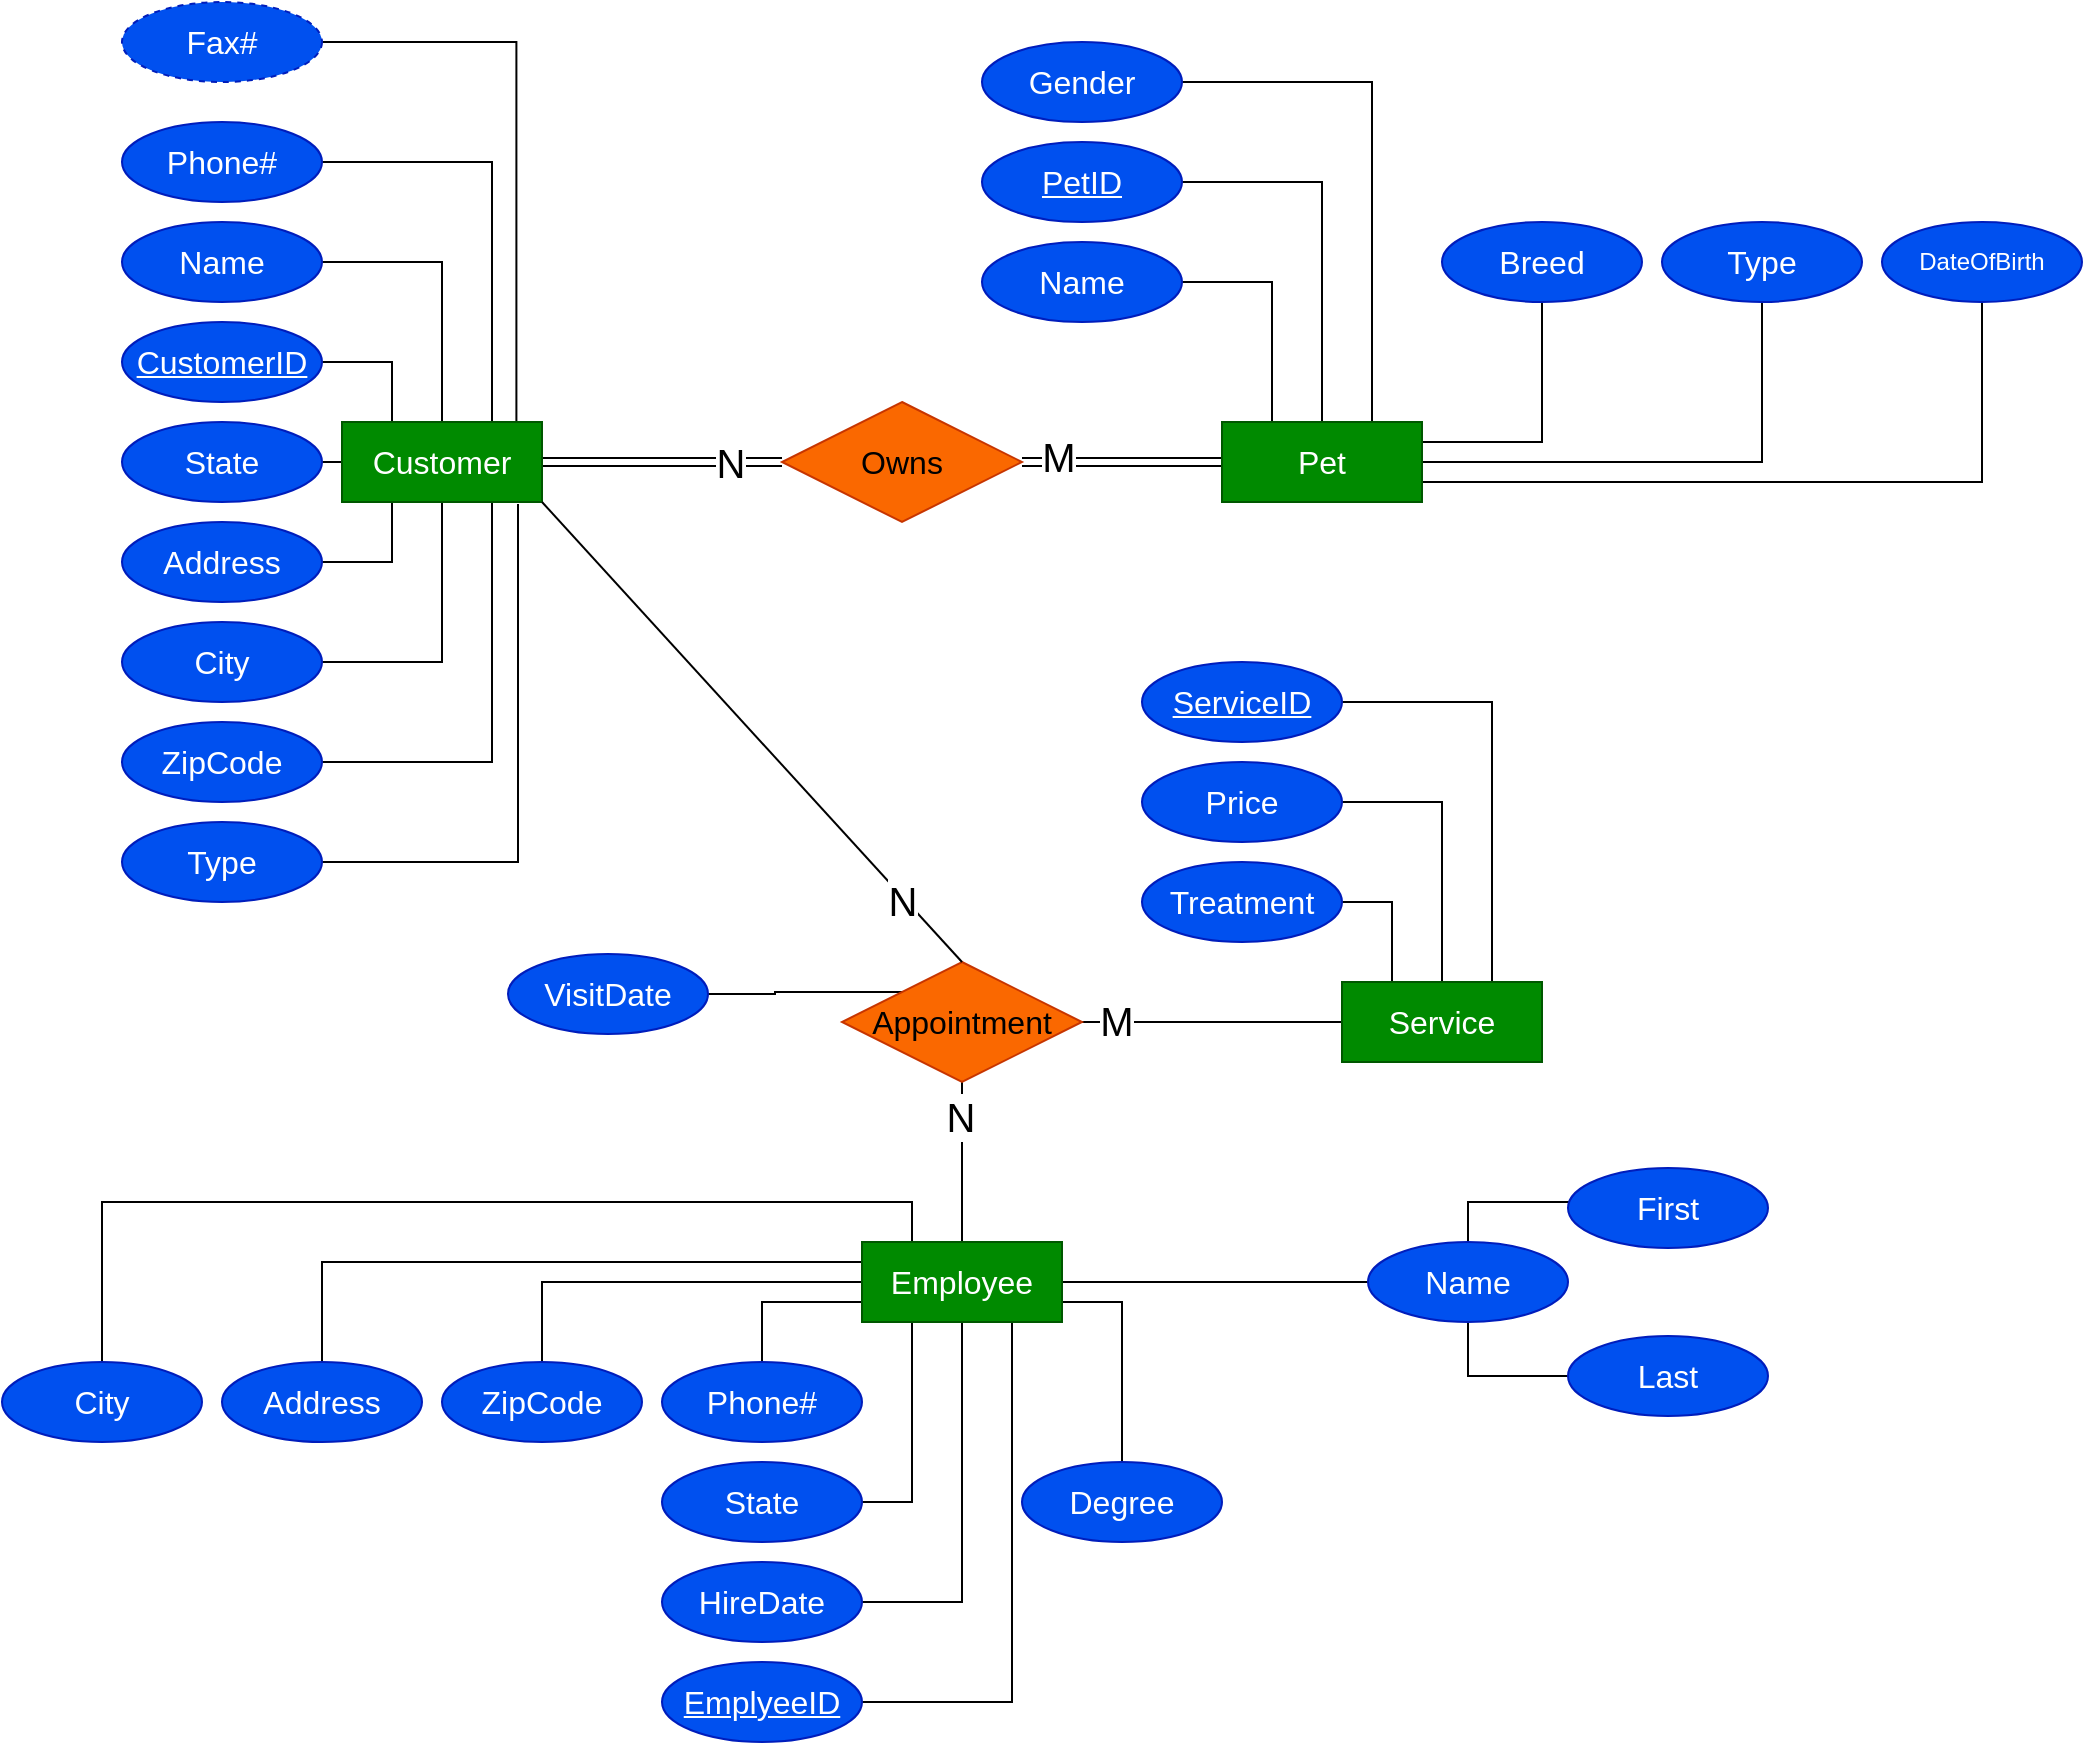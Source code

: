 <mxfile version="28.2.5">
  <diagram name="Sida-1" id="WqBUp8Pfm3Koe2_vw6ZK">
    <mxGraphModel dx="990" dy="1104" grid="0" gridSize="10" guides="1" tooltips="1" connect="1" arrows="1" fold="1" page="1" pageScale="1" pageWidth="827" pageHeight="1169" math="0" shadow="0">
      <root>
        <mxCell id="0" />
        <mxCell id="1" parent="0" />
        <mxCell id="bmQH8PXaEO5KkN4M6agC-9" style="edgeStyle=orthogonalEdgeStyle;rounded=0;orthogonalLoop=1;jettySize=auto;html=1;exitX=1;exitY=0.5;exitDx=0;exitDy=0;entryX=0;entryY=0.5;entryDx=0;entryDy=0;endArrow=none;endFill=0;shape=link;" parent="1" source="bmQH8PXaEO5KkN4M6agC-7" target="bmQH8PXaEO5KkN4M6agC-8" edge="1">
          <mxGeometry relative="1" as="geometry" />
        </mxCell>
        <mxCell id="bmQH8PXaEO5KkN4M6agC-78" value="&lt;font style=&quot;font-size: 20px;&quot;&gt;N&lt;/font&gt;" style="edgeLabel;html=1;align=center;verticalAlign=middle;resizable=0;points=[];" parent="bmQH8PXaEO5KkN4M6agC-9" vertex="1" connectable="0">
          <mxGeometry x="0.567" relative="1" as="geometry">
            <mxPoint as="offset" />
          </mxGeometry>
        </mxCell>
        <mxCell id="bmQH8PXaEO5KkN4M6agC-25" style="edgeStyle=orthogonalEdgeStyle;rounded=0;orthogonalLoop=1;jettySize=auto;html=1;exitX=0.25;exitY=0;exitDx=0;exitDy=0;entryX=1;entryY=0.5;entryDx=0;entryDy=0;endArrow=none;endFill=0;" parent="1" source="bmQH8PXaEO5KkN4M6agC-7" target="bmQH8PXaEO5KkN4M6agC-24" edge="1">
          <mxGeometry relative="1" as="geometry" />
        </mxCell>
        <mxCell id="bmQH8PXaEO5KkN4M6agC-27" style="edgeStyle=orthogonalEdgeStyle;rounded=0;orthogonalLoop=1;jettySize=auto;html=1;exitX=0.5;exitY=0;exitDx=0;exitDy=0;entryX=1;entryY=0.5;entryDx=0;entryDy=0;endArrow=none;endFill=0;" parent="1" source="bmQH8PXaEO5KkN4M6agC-7" target="bmQH8PXaEO5KkN4M6agC-26" edge="1">
          <mxGeometry relative="1" as="geometry" />
        </mxCell>
        <mxCell id="bmQH8PXaEO5KkN4M6agC-29" style="edgeStyle=orthogonalEdgeStyle;rounded=0;orthogonalLoop=1;jettySize=auto;html=1;exitX=0.75;exitY=0;exitDx=0;exitDy=0;entryX=1;entryY=0.5;entryDx=0;entryDy=0;endArrow=none;endFill=0;" parent="1" source="bmQH8PXaEO5KkN4M6agC-7" target="bmQH8PXaEO5KkN4M6agC-28" edge="1">
          <mxGeometry relative="1" as="geometry" />
        </mxCell>
        <mxCell id="bmQH8PXaEO5KkN4M6agC-31" style="edgeStyle=orthogonalEdgeStyle;rounded=0;orthogonalLoop=1;jettySize=auto;html=1;exitX=0.872;exitY=0.005;exitDx=0;exitDy=0;entryX=1;entryY=0.5;entryDx=0;entryDy=0;exitPerimeter=0;endArrow=none;endFill=0;" parent="1" source="bmQH8PXaEO5KkN4M6agC-7" target="bmQH8PXaEO5KkN4M6agC-30" edge="1">
          <mxGeometry relative="1" as="geometry" />
        </mxCell>
        <mxCell id="bmQH8PXaEO5KkN4M6agC-33" style="edgeStyle=orthogonalEdgeStyle;rounded=0;orthogonalLoop=1;jettySize=auto;html=1;exitX=0.25;exitY=1;exitDx=0;exitDy=0;entryX=1;entryY=0.5;entryDx=0;entryDy=0;endArrow=none;endFill=0;" parent="1" source="bmQH8PXaEO5KkN4M6agC-7" target="bmQH8PXaEO5KkN4M6agC-32" edge="1">
          <mxGeometry relative="1" as="geometry" />
        </mxCell>
        <mxCell id="bmQH8PXaEO5KkN4M6agC-35" style="edgeStyle=orthogonalEdgeStyle;rounded=0;orthogonalLoop=1;jettySize=auto;html=1;exitX=0.5;exitY=1;exitDx=0;exitDy=0;entryX=1;entryY=0.5;entryDx=0;entryDy=0;endArrow=none;endFill=0;" parent="1" source="bmQH8PXaEO5KkN4M6agC-7" target="bmQH8PXaEO5KkN4M6agC-34" edge="1">
          <mxGeometry relative="1" as="geometry" />
        </mxCell>
        <mxCell id="bmQH8PXaEO5KkN4M6agC-37" style="edgeStyle=orthogonalEdgeStyle;rounded=0;orthogonalLoop=1;jettySize=auto;html=1;exitX=0;exitY=0.5;exitDx=0;exitDy=0;endArrow=none;endFill=0;" parent="1" source="bmQH8PXaEO5KkN4M6agC-7" target="bmQH8PXaEO5KkN4M6agC-36" edge="1">
          <mxGeometry relative="1" as="geometry" />
        </mxCell>
        <mxCell id="bmQH8PXaEO5KkN4M6agC-39" style="edgeStyle=orthogonalEdgeStyle;rounded=0;orthogonalLoop=1;jettySize=auto;html=1;exitX=0.75;exitY=1;exitDx=0;exitDy=0;entryX=1;entryY=0.5;entryDx=0;entryDy=0;endArrow=none;endFill=0;" parent="1" source="bmQH8PXaEO5KkN4M6agC-7" target="bmQH8PXaEO5KkN4M6agC-38" edge="1">
          <mxGeometry relative="1" as="geometry" />
        </mxCell>
        <mxCell id="bmQH8PXaEO5KkN4M6agC-87" style="edgeStyle=orthogonalEdgeStyle;rounded=0;orthogonalLoop=1;jettySize=auto;html=1;exitX=0.88;exitY=1.025;exitDx=0;exitDy=0;entryX=1;entryY=0.5;entryDx=0;entryDy=0;fontFamily=Helvetica;fontSize=11;fontColor=default;labelBackgroundColor=default;resizable=0;exitPerimeter=0;endArrow=none;endFill=0;" parent="1" source="bmQH8PXaEO5KkN4M6agC-7" target="bmQH8PXaEO5KkN4M6agC-86" edge="1">
          <mxGeometry relative="1" as="geometry" />
        </mxCell>
        <mxCell id="bmQH8PXaEO5KkN4M6agC-7" value="&lt;font style=&quot;font-size: 16px;&quot;&gt;Customer&lt;/font&gt;" style="whiteSpace=wrap;html=1;align=center;fillColor=#008a00;fontColor=#ffffff;strokeColor=#005700;" parent="1" vertex="1">
          <mxGeometry x="190" y="400" width="100" height="40" as="geometry" />
        </mxCell>
        <mxCell id="bmQH8PXaEO5KkN4M6agC-11" style="edgeStyle=orthogonalEdgeStyle;rounded=0;orthogonalLoop=1;jettySize=auto;html=1;exitX=1;exitY=0.5;exitDx=0;exitDy=0;entryX=0;entryY=0.5;entryDx=0;entryDy=0;endArrow=none;endFill=0;shape=link;" parent="1" source="bmQH8PXaEO5KkN4M6agC-8" target="bmQH8PXaEO5KkN4M6agC-10" edge="1">
          <mxGeometry relative="1" as="geometry" />
        </mxCell>
        <mxCell id="bmQH8PXaEO5KkN4M6agC-79" value="&lt;font style=&quot;font-size: 20px;&quot;&gt;M&lt;/font&gt;" style="edgeLabel;html=1;align=center;verticalAlign=middle;resizable=0;points=[];" parent="bmQH8PXaEO5KkN4M6agC-11" vertex="1" connectable="0">
          <mxGeometry x="-0.64" y="3" relative="1" as="geometry">
            <mxPoint as="offset" />
          </mxGeometry>
        </mxCell>
        <mxCell id="bmQH8PXaEO5KkN4M6agC-8" value="&lt;font style=&quot;font-size: 16px;&quot;&gt;Owns&lt;/font&gt;" style="shape=rhombus;perimeter=rhombusPerimeter;whiteSpace=wrap;html=1;align=center;fillColor=#fa6800;fontColor=#000000;strokeColor=#C73500;" parent="1" vertex="1">
          <mxGeometry x="410" y="390" width="120" height="60" as="geometry" />
        </mxCell>
        <mxCell id="bmQH8PXaEO5KkN4M6agC-13" style="edgeStyle=orthogonalEdgeStyle;rounded=0;orthogonalLoop=1;jettySize=auto;html=1;exitX=0.25;exitY=0;exitDx=0;exitDy=0;entryX=1;entryY=0.5;entryDx=0;entryDy=0;endArrow=none;endFill=0;" parent="1" source="bmQH8PXaEO5KkN4M6agC-10" target="bmQH8PXaEO5KkN4M6agC-12" edge="1">
          <mxGeometry relative="1" as="geometry" />
        </mxCell>
        <mxCell id="bmQH8PXaEO5KkN4M6agC-15" style="edgeStyle=orthogonalEdgeStyle;rounded=0;orthogonalLoop=1;jettySize=auto;html=1;exitX=0.5;exitY=0;exitDx=0;exitDy=0;entryX=1;entryY=0.5;entryDx=0;entryDy=0;endArrow=none;endFill=0;" parent="1" source="bmQH8PXaEO5KkN4M6agC-10" target="bmQH8PXaEO5KkN4M6agC-14" edge="1">
          <mxGeometry relative="1" as="geometry" />
        </mxCell>
        <mxCell id="bmQH8PXaEO5KkN4M6agC-17" style="edgeStyle=orthogonalEdgeStyle;rounded=0;orthogonalLoop=1;jettySize=auto;html=1;exitX=0.75;exitY=0;exitDx=0;exitDy=0;entryX=1;entryY=0.5;entryDx=0;entryDy=0;endArrow=none;endFill=0;" parent="1" source="bmQH8PXaEO5KkN4M6agC-10" target="bmQH8PXaEO5KkN4M6agC-16" edge="1">
          <mxGeometry relative="1" as="geometry" />
        </mxCell>
        <mxCell id="bmQH8PXaEO5KkN4M6agC-19" style="edgeStyle=orthogonalEdgeStyle;rounded=0;orthogonalLoop=1;jettySize=auto;html=1;exitX=1;exitY=0.25;exitDx=0;exitDy=0;entryX=0.5;entryY=1;entryDx=0;entryDy=0;endArrow=none;endFill=0;" parent="1" source="bmQH8PXaEO5KkN4M6agC-10" target="bmQH8PXaEO5KkN4M6agC-18" edge="1">
          <mxGeometry relative="1" as="geometry" />
        </mxCell>
        <mxCell id="bmQH8PXaEO5KkN4M6agC-21" style="edgeStyle=orthogonalEdgeStyle;rounded=0;orthogonalLoop=1;jettySize=auto;html=1;exitX=1;exitY=0.5;exitDx=0;exitDy=0;endArrow=none;endFill=0;" parent="1" source="bmQH8PXaEO5KkN4M6agC-10" target="bmQH8PXaEO5KkN4M6agC-20" edge="1">
          <mxGeometry relative="1" as="geometry" />
        </mxCell>
        <mxCell id="bmQH8PXaEO5KkN4M6agC-23" style="edgeStyle=orthogonalEdgeStyle;rounded=0;orthogonalLoop=1;jettySize=auto;html=1;exitX=1;exitY=0.75;exitDx=0;exitDy=0;entryX=0.5;entryY=1;entryDx=0;entryDy=0;endArrow=none;endFill=0;" parent="1" source="bmQH8PXaEO5KkN4M6agC-10" target="bmQH8PXaEO5KkN4M6agC-22" edge="1">
          <mxGeometry relative="1" as="geometry" />
        </mxCell>
        <mxCell id="bmQH8PXaEO5KkN4M6agC-10" value="&lt;font style=&quot;font-size: 16px;&quot;&gt;Pet&lt;/font&gt;" style="whiteSpace=wrap;html=1;align=center;fillColor=#008a00;fontColor=#ffffff;strokeColor=#005700;" parent="1" vertex="1">
          <mxGeometry x="630" y="400" width="100" height="40" as="geometry" />
        </mxCell>
        <mxCell id="bmQH8PXaEO5KkN4M6agC-12" value="&lt;font style=&quot;font-size: 16px;&quot;&gt;Name&lt;/font&gt;" style="ellipse;whiteSpace=wrap;html=1;align=center;fillColor=#0050ef;fontColor=#ffffff;strokeColor=#001DBC;" parent="1" vertex="1">
          <mxGeometry x="510" y="310" width="100" height="40" as="geometry" />
        </mxCell>
        <mxCell id="bmQH8PXaEO5KkN4M6agC-14" value="&lt;font style=&quot;font-size: 16px;&quot;&gt;&lt;u&gt;PetID&lt;/u&gt;&lt;/font&gt;" style="ellipse;whiteSpace=wrap;html=1;align=center;fillColor=#0050ef;fontColor=#ffffff;strokeColor=#001DBC;" parent="1" vertex="1">
          <mxGeometry x="510" y="260" width="100" height="40" as="geometry" />
        </mxCell>
        <mxCell id="bmQH8PXaEO5KkN4M6agC-16" value="&lt;font style=&quot;font-size: 16px;&quot;&gt;Gender&lt;/font&gt;" style="ellipse;whiteSpace=wrap;html=1;align=center;fillColor=#0050ef;fontColor=#ffffff;strokeColor=#001DBC;" parent="1" vertex="1">
          <mxGeometry x="510" y="210" width="100" height="40" as="geometry" />
        </mxCell>
        <mxCell id="bmQH8PXaEO5KkN4M6agC-18" value="&lt;font style=&quot;font-size: 16px;&quot;&gt;Breed&lt;/font&gt;" style="ellipse;whiteSpace=wrap;html=1;align=center;fillColor=#0050ef;fontColor=#ffffff;strokeColor=#001DBC;" parent="1" vertex="1">
          <mxGeometry x="740" y="300" width="100" height="40" as="geometry" />
        </mxCell>
        <mxCell id="bmQH8PXaEO5KkN4M6agC-20" value="&lt;font style=&quot;font-size: 16px;&quot;&gt;Type&lt;/font&gt;" style="ellipse;whiteSpace=wrap;html=1;align=center;fillColor=#0050ef;fontColor=#ffffff;strokeColor=#001DBC;" parent="1" vertex="1">
          <mxGeometry x="850" y="300" width="100" height="40" as="geometry" />
        </mxCell>
        <mxCell id="bmQH8PXaEO5KkN4M6agC-22" value="DateOfBirth" style="ellipse;whiteSpace=wrap;html=1;align=center;fillColor=#0050ef;fontColor=#ffffff;strokeColor=#001DBC;" parent="1" vertex="1">
          <mxGeometry x="960" y="300" width="100" height="40" as="geometry" />
        </mxCell>
        <mxCell id="bmQH8PXaEO5KkN4M6agC-24" value="&lt;font style=&quot;font-size: 16px;&quot;&gt;&lt;u&gt;CustomerID&lt;/u&gt;&lt;/font&gt;" style="ellipse;whiteSpace=wrap;html=1;align=center;fillColor=#0050ef;fontColor=#ffffff;strokeColor=#001DBC;" parent="1" vertex="1">
          <mxGeometry x="80" y="350" width="100" height="40" as="geometry" />
        </mxCell>
        <mxCell id="bmQH8PXaEO5KkN4M6agC-26" value="&lt;font style=&quot;font-size: 16px;&quot;&gt;Name&lt;/font&gt;" style="ellipse;whiteSpace=wrap;html=1;align=center;fillColor=#0050ef;fontColor=#ffffff;strokeColor=#001DBC;" parent="1" vertex="1">
          <mxGeometry x="80" y="300" width="100" height="40" as="geometry" />
        </mxCell>
        <mxCell id="bmQH8PXaEO5KkN4M6agC-28" value="&lt;font style=&quot;font-size: 16px;&quot;&gt;Phone#&lt;/font&gt;" style="ellipse;whiteSpace=wrap;html=1;align=center;fillColor=#0050ef;fontColor=#ffffff;strokeColor=#001DBC;" parent="1" vertex="1">
          <mxGeometry x="80" y="250" width="100" height="40" as="geometry" />
        </mxCell>
        <mxCell id="bmQH8PXaEO5KkN4M6agC-30" value="&lt;font style=&quot;font-size: 16px;&quot;&gt;Fax#&lt;/font&gt;" style="ellipse;whiteSpace=wrap;html=1;align=center;dashed=1;fillColor=#0050ef;fontColor=#ffffff;strokeColor=#001DBC;" parent="1" vertex="1">
          <mxGeometry x="80" y="190" width="100" height="40" as="geometry" />
        </mxCell>
        <mxCell id="bmQH8PXaEO5KkN4M6agC-32" value="&lt;font style=&quot;font-size: 16px;&quot;&gt;Address&lt;/font&gt;" style="ellipse;whiteSpace=wrap;html=1;align=center;fillColor=#0050ef;fontColor=#ffffff;strokeColor=#001DBC;" parent="1" vertex="1">
          <mxGeometry x="80" y="450" width="100" height="40" as="geometry" />
        </mxCell>
        <mxCell id="bmQH8PXaEO5KkN4M6agC-34" value="&lt;font style=&quot;font-size: 16px;&quot;&gt;City&lt;/font&gt;" style="ellipse;whiteSpace=wrap;html=1;align=center;fillColor=#0050ef;fontColor=#ffffff;strokeColor=#001DBC;" parent="1" vertex="1">
          <mxGeometry x="80" y="500" width="100" height="40" as="geometry" />
        </mxCell>
        <mxCell id="bmQH8PXaEO5KkN4M6agC-36" value="&lt;font style=&quot;font-size: 16px;&quot;&gt;State&lt;/font&gt;" style="ellipse;whiteSpace=wrap;html=1;align=center;fillColor=#0050ef;fontColor=#ffffff;strokeColor=#001DBC;" parent="1" vertex="1">
          <mxGeometry x="80" y="400" width="100" height="40" as="geometry" />
        </mxCell>
        <mxCell id="bmQH8PXaEO5KkN4M6agC-38" value="&lt;font style=&quot;font-size: 16px;&quot;&gt;ZipCode&lt;/font&gt;" style="ellipse;whiteSpace=wrap;html=1;align=center;fillColor=#0050ef;fontColor=#ffffff;strokeColor=#001DBC;" parent="1" vertex="1">
          <mxGeometry x="80" y="550" width="100" height="40" as="geometry" />
        </mxCell>
        <mxCell id="bmQH8PXaEO5KkN4M6agC-43" style="edgeStyle=orthogonalEdgeStyle;rounded=0;orthogonalLoop=1;jettySize=auto;html=1;exitX=1;exitY=0.5;exitDx=0;exitDy=0;entryX=0;entryY=0.5;entryDx=0;entryDy=0;endArrow=none;endFill=0;" parent="1" source="bmQH8PXaEO5KkN4M6agC-40" target="bmQH8PXaEO5KkN4M6agC-42" edge="1">
          <mxGeometry relative="1" as="geometry" />
        </mxCell>
        <mxCell id="bmQH8PXaEO5KkN4M6agC-81" value="&lt;font style=&quot;font-size: 20px;&quot;&gt;M&lt;/font&gt;" style="edgeLabel;html=1;align=center;verticalAlign=middle;resizable=0;points=[];fontFamily=Helvetica;fontSize=11;fontColor=default;labelBackgroundColor=default;fillColor=none;gradientColor=none;" parent="bmQH8PXaEO5KkN4M6agC-43" vertex="1" connectable="0">
          <mxGeometry x="-0.723" y="-2" relative="1" as="geometry">
            <mxPoint x="-1" y="-3" as="offset" />
          </mxGeometry>
        </mxCell>
        <mxCell id="bmQH8PXaEO5KkN4M6agC-52" style="edgeStyle=orthogonalEdgeStyle;rounded=0;orthogonalLoop=1;jettySize=auto;html=1;exitX=0.5;exitY=1;exitDx=0;exitDy=0;entryX=0.5;entryY=0;entryDx=0;entryDy=0;endArrow=none;endFill=0;" parent="1" source="bmQH8PXaEO5KkN4M6agC-40" target="bmQH8PXaEO5KkN4M6agC-51" edge="1">
          <mxGeometry relative="1" as="geometry" />
        </mxCell>
        <mxCell id="bmQH8PXaEO5KkN4M6agC-82" value="&lt;font style=&quot;font-size: 20px;&quot;&gt;N&lt;/font&gt;" style="edgeLabel;html=1;align=center;verticalAlign=middle;resizable=0;points=[];fontFamily=Helvetica;fontSize=11;fontColor=default;labelBackgroundColor=default;fillColor=none;gradientColor=none;" parent="bmQH8PXaEO5KkN4M6agC-52" vertex="1" connectable="0">
          <mxGeometry x="-0.57" y="-1" relative="1" as="geometry">
            <mxPoint as="offset" />
          </mxGeometry>
        </mxCell>
        <mxCell id="bmQH8PXaEO5KkN4M6agC-56" style="edgeStyle=orthogonalEdgeStyle;rounded=0;orthogonalLoop=1;jettySize=auto;html=1;exitX=0;exitY=0;exitDx=0;exitDy=0;entryX=1;entryY=0.5;entryDx=0;entryDy=0;endArrow=none;endFill=0;" parent="1" source="bmQH8PXaEO5KkN4M6agC-40" target="bmQH8PXaEO5KkN4M6agC-53" edge="1">
          <mxGeometry relative="1" as="geometry" />
        </mxCell>
        <mxCell id="bmQH8PXaEO5KkN4M6agC-40" value="&lt;font style=&quot;font-size: 16px;&quot;&gt;Appointment&lt;/font&gt;" style="shape=rhombus;perimeter=rhombusPerimeter;whiteSpace=wrap;html=1;align=center;fillColor=#fa6800;fontColor=#000000;strokeColor=#C73500;" parent="1" vertex="1">
          <mxGeometry x="440" y="670" width="120" height="60" as="geometry" />
        </mxCell>
        <mxCell id="bmQH8PXaEO5KkN4M6agC-45" style="edgeStyle=orthogonalEdgeStyle;rounded=0;orthogonalLoop=1;jettySize=auto;html=1;exitX=0.25;exitY=0;exitDx=0;exitDy=0;entryX=1;entryY=0.5;entryDx=0;entryDy=0;endArrow=none;endFill=0;" parent="1" source="bmQH8PXaEO5KkN4M6agC-42" target="bmQH8PXaEO5KkN4M6agC-44" edge="1">
          <mxGeometry relative="1" as="geometry" />
        </mxCell>
        <mxCell id="bmQH8PXaEO5KkN4M6agC-47" style="edgeStyle=orthogonalEdgeStyle;rounded=0;orthogonalLoop=1;jettySize=auto;html=1;exitX=0.5;exitY=0;exitDx=0;exitDy=0;entryX=1;entryY=0.5;entryDx=0;entryDy=0;endArrow=none;endFill=0;" parent="1" source="bmQH8PXaEO5KkN4M6agC-42" target="bmQH8PXaEO5KkN4M6agC-46" edge="1">
          <mxGeometry relative="1" as="geometry" />
        </mxCell>
        <mxCell id="bmQH8PXaEO5KkN4M6agC-49" style="edgeStyle=orthogonalEdgeStyle;rounded=0;orthogonalLoop=1;jettySize=auto;html=1;exitX=0.75;exitY=0;exitDx=0;exitDy=0;entryX=1;entryY=0.5;entryDx=0;entryDy=0;endArrow=none;endFill=0;" parent="1" source="bmQH8PXaEO5KkN4M6agC-42" target="bmQH8PXaEO5KkN4M6agC-48" edge="1">
          <mxGeometry relative="1" as="geometry" />
        </mxCell>
        <mxCell id="bmQH8PXaEO5KkN4M6agC-42" value="&lt;font style=&quot;font-size: 16px;&quot;&gt;Service&lt;/font&gt;" style="whiteSpace=wrap;html=1;align=center;fillColor=#008a00;fontColor=#ffffff;strokeColor=#005700;" parent="1" vertex="1">
          <mxGeometry x="690" y="680" width="100" height="40" as="geometry" />
        </mxCell>
        <mxCell id="bmQH8PXaEO5KkN4M6agC-44" value="&lt;font style=&quot;font-size: 16px;&quot;&gt;Treatment&lt;/font&gt;" style="ellipse;whiteSpace=wrap;html=1;align=center;fillColor=#0050ef;fontColor=#ffffff;strokeColor=#001DBC;" parent="1" vertex="1">
          <mxGeometry x="590" y="620" width="100" height="40" as="geometry" />
        </mxCell>
        <mxCell id="bmQH8PXaEO5KkN4M6agC-46" value="&lt;font style=&quot;font-size: 16px;&quot;&gt;Price&lt;/font&gt;" style="ellipse;whiteSpace=wrap;html=1;align=center;fillColor=#0050ef;fontColor=#ffffff;strokeColor=#001DBC;" parent="1" vertex="1">
          <mxGeometry x="590" y="570" width="100" height="40" as="geometry" />
        </mxCell>
        <mxCell id="bmQH8PXaEO5KkN4M6agC-48" value="&lt;font style=&quot;font-size: 16px;&quot;&gt;&lt;u&gt;ServiceID&lt;/u&gt;&lt;/font&gt;" style="ellipse;whiteSpace=wrap;html=1;align=center;fillColor=#0050ef;fontColor=#ffffff;strokeColor=#001DBC;" parent="1" vertex="1">
          <mxGeometry x="590" y="520" width="100" height="40" as="geometry" />
        </mxCell>
        <mxCell id="bmQH8PXaEO5KkN4M6agC-50" value="" style="endArrow=none;html=1;rounded=0;exitX=1;exitY=1;exitDx=0;exitDy=0;entryX=0.5;entryY=0;entryDx=0;entryDy=0;" parent="1" source="bmQH8PXaEO5KkN4M6agC-7" target="bmQH8PXaEO5KkN4M6agC-40" edge="1">
          <mxGeometry relative="1" as="geometry">
            <mxPoint x="370" y="630" as="sourcePoint" />
            <mxPoint x="530" y="630" as="targetPoint" />
          </mxGeometry>
        </mxCell>
        <mxCell id="bmQH8PXaEO5KkN4M6agC-80" value="N" style="edgeLabel;html=1;align=center;verticalAlign=middle;resizable=0;points=[];fontSize=20;" parent="bmQH8PXaEO5KkN4M6agC-50" vertex="1" connectable="0">
          <mxGeometry x="0.722" y="-1" relative="1" as="geometry">
            <mxPoint as="offset" />
          </mxGeometry>
        </mxCell>
        <mxCell id="bmQH8PXaEO5KkN4M6agC-59" style="edgeStyle=orthogonalEdgeStyle;rounded=0;orthogonalLoop=1;jettySize=auto;html=1;exitX=0;exitY=0.75;exitDx=0;exitDy=0;entryX=0.5;entryY=0;entryDx=0;entryDy=0;endArrow=none;endFill=0;" parent="1" source="bmQH8PXaEO5KkN4M6agC-51" target="bmQH8PXaEO5KkN4M6agC-57" edge="1">
          <mxGeometry relative="1" as="geometry" />
        </mxCell>
        <mxCell id="bmQH8PXaEO5KkN4M6agC-61" style="edgeStyle=orthogonalEdgeStyle;rounded=0;orthogonalLoop=1;jettySize=auto;html=1;exitX=0;exitY=0.5;exitDx=0;exitDy=0;entryX=0.5;entryY=0;entryDx=0;entryDy=0;endArrow=none;endFill=0;" parent="1" source="bmQH8PXaEO5KkN4M6agC-51" target="bmQH8PXaEO5KkN4M6agC-60" edge="1">
          <mxGeometry relative="1" as="geometry" />
        </mxCell>
        <mxCell id="bmQH8PXaEO5KkN4M6agC-63" style="edgeStyle=orthogonalEdgeStyle;rounded=0;orthogonalLoop=1;jettySize=auto;html=1;exitX=0;exitY=0.25;exitDx=0;exitDy=0;entryX=0.5;entryY=0;entryDx=0;entryDy=0;endArrow=none;endFill=0;" parent="1" source="bmQH8PXaEO5KkN4M6agC-51" target="bmQH8PXaEO5KkN4M6agC-62" edge="1">
          <mxGeometry relative="1" as="geometry" />
        </mxCell>
        <mxCell id="bmQH8PXaEO5KkN4M6agC-65" style="edgeStyle=orthogonalEdgeStyle;rounded=0;orthogonalLoop=1;jettySize=auto;html=1;exitX=0.25;exitY=0;exitDx=0;exitDy=0;entryX=0.5;entryY=0;entryDx=0;entryDy=0;endArrow=none;endFill=0;" parent="1" source="bmQH8PXaEO5KkN4M6agC-51" target="bmQH8PXaEO5KkN4M6agC-64" edge="1">
          <mxGeometry relative="1" as="geometry" />
        </mxCell>
        <mxCell id="bmQH8PXaEO5KkN4M6agC-67" style="edgeStyle=orthogonalEdgeStyle;rounded=0;orthogonalLoop=1;jettySize=auto;html=1;exitX=0.25;exitY=1;exitDx=0;exitDy=0;entryX=1;entryY=0.5;entryDx=0;entryDy=0;endArrow=none;endFill=0;" parent="1" source="bmQH8PXaEO5KkN4M6agC-51" target="bmQH8PXaEO5KkN4M6agC-66" edge="1">
          <mxGeometry relative="1" as="geometry" />
        </mxCell>
        <mxCell id="bmQH8PXaEO5KkN4M6agC-71" style="edgeStyle=orthogonalEdgeStyle;rounded=0;orthogonalLoop=1;jettySize=auto;html=1;exitX=0.5;exitY=1;exitDx=0;exitDy=0;entryX=1;entryY=0.5;entryDx=0;entryDy=0;endArrow=none;endFill=0;" parent="1" source="bmQH8PXaEO5KkN4M6agC-51" target="bmQH8PXaEO5KkN4M6agC-70" edge="1">
          <mxGeometry relative="1" as="geometry" />
        </mxCell>
        <mxCell id="bmQH8PXaEO5KkN4M6agC-72" style="edgeStyle=orthogonalEdgeStyle;rounded=0;orthogonalLoop=1;jettySize=auto;html=1;exitX=0.75;exitY=1;exitDx=0;exitDy=0;entryX=1;entryY=0.5;entryDx=0;entryDy=0;endArrow=none;endFill=0;" parent="1" source="bmQH8PXaEO5KkN4M6agC-51" target="bmQH8PXaEO5KkN4M6agC-69" edge="1">
          <mxGeometry relative="1" as="geometry" />
        </mxCell>
        <mxCell id="bmQH8PXaEO5KkN4M6agC-73" style="edgeStyle=orthogonalEdgeStyle;rounded=0;orthogonalLoop=1;jettySize=auto;html=1;exitX=1;exitY=0.5;exitDx=0;exitDy=0;entryX=0;entryY=0.5;entryDx=0;entryDy=0;endArrow=none;endFill=0;" parent="1" source="bmQH8PXaEO5KkN4M6agC-51" target="bmQH8PXaEO5KkN4M6agC-68" edge="1">
          <mxGeometry relative="1" as="geometry" />
        </mxCell>
        <mxCell id="bmQH8PXaEO5KkN4M6agC-84" style="edgeStyle=orthogonalEdgeStyle;rounded=0;orthogonalLoop=1;jettySize=auto;html=1;exitX=1;exitY=0.75;exitDx=0;exitDy=0;fontFamily=Helvetica;fontSize=11;fontColor=default;labelBackgroundColor=default;resizable=0;entryX=0.5;entryY=0;entryDx=0;entryDy=0;endArrow=none;endFill=0;" parent="1" source="bmQH8PXaEO5KkN4M6agC-51" target="bmQH8PXaEO5KkN4M6agC-83" edge="1">
          <mxGeometry relative="1" as="geometry">
            <mxPoint x="570" y="950" as="targetPoint" />
          </mxGeometry>
        </mxCell>
        <mxCell id="bmQH8PXaEO5KkN4M6agC-51" value="&lt;font style=&quot;font-size: 16px;&quot;&gt;Employee&lt;/font&gt;" style="whiteSpace=wrap;html=1;align=center;fillColor=#008a00;fontColor=#ffffff;strokeColor=#005700;" parent="1" vertex="1">
          <mxGeometry x="450" y="810" width="100" height="40" as="geometry" />
        </mxCell>
        <mxCell id="bmQH8PXaEO5KkN4M6agC-53" value="&lt;font style=&quot;font-size: 16px;&quot;&gt;VisitDate&lt;/font&gt;" style="ellipse;whiteSpace=wrap;html=1;align=center;fillColor=#0050ef;fontColor=#ffffff;strokeColor=#001DBC;" parent="1" vertex="1">
          <mxGeometry x="273" y="666" width="100" height="40" as="geometry" />
        </mxCell>
        <mxCell id="bmQH8PXaEO5KkN4M6agC-57" value="&lt;font style=&quot;font-size: 16px;&quot;&gt;Phone#&lt;/font&gt;" style="ellipse;whiteSpace=wrap;html=1;align=center;fillColor=#0050ef;fontColor=#ffffff;strokeColor=#001DBC;" parent="1" vertex="1">
          <mxGeometry x="350" y="870" width="100" height="40" as="geometry" />
        </mxCell>
        <mxCell id="bmQH8PXaEO5KkN4M6agC-60" value="&lt;font style=&quot;font-size: 16px;&quot;&gt;ZipCode&lt;/font&gt;" style="ellipse;whiteSpace=wrap;html=1;align=center;fillColor=#0050ef;fontColor=#ffffff;strokeColor=#001DBC;" parent="1" vertex="1">
          <mxGeometry x="240" y="870" width="100" height="40" as="geometry" />
        </mxCell>
        <mxCell id="bmQH8PXaEO5KkN4M6agC-62" value="&lt;font style=&quot;font-size: 16px;&quot;&gt;Address&lt;/font&gt;" style="ellipse;whiteSpace=wrap;html=1;align=center;fillColor=#0050ef;fontColor=#ffffff;strokeColor=#001DBC;" parent="1" vertex="1">
          <mxGeometry x="130" y="870" width="100" height="40" as="geometry" />
        </mxCell>
        <mxCell id="bmQH8PXaEO5KkN4M6agC-64" value="&lt;font style=&quot;font-size: 16px;&quot;&gt;City&lt;/font&gt;" style="ellipse;whiteSpace=wrap;html=1;align=center;fillColor=#0050ef;fontColor=#ffffff;strokeColor=#001DBC;" parent="1" vertex="1">
          <mxGeometry x="20" y="870" width="100" height="40" as="geometry" />
        </mxCell>
        <mxCell id="bmQH8PXaEO5KkN4M6agC-66" value="&lt;font style=&quot;font-size: 16px;&quot;&gt;State&lt;/font&gt;" style="ellipse;whiteSpace=wrap;html=1;align=center;fillColor=#0050ef;fontColor=#ffffff;strokeColor=#001DBC;" parent="1" vertex="1">
          <mxGeometry x="350" y="920" width="100" height="40" as="geometry" />
        </mxCell>
        <mxCell id="bmQH8PXaEO5KkN4M6agC-75" style="edgeStyle=orthogonalEdgeStyle;rounded=0;orthogonalLoop=1;jettySize=auto;html=1;exitX=0.5;exitY=0;exitDx=0;exitDy=0;entryX=0;entryY=0.5;entryDx=0;entryDy=0;endArrow=none;endFill=0;" parent="1" source="bmQH8PXaEO5KkN4M6agC-68" target="bmQH8PXaEO5KkN4M6agC-74" edge="1">
          <mxGeometry relative="1" as="geometry" />
        </mxCell>
        <mxCell id="bmQH8PXaEO5KkN4M6agC-77" style="edgeStyle=orthogonalEdgeStyle;rounded=0;orthogonalLoop=1;jettySize=auto;html=1;exitX=0.5;exitY=1;exitDx=0;exitDy=0;entryX=0;entryY=0.5;entryDx=0;entryDy=0;endArrow=none;endFill=0;" parent="1" source="bmQH8PXaEO5KkN4M6agC-68" target="bmQH8PXaEO5KkN4M6agC-76" edge="1">
          <mxGeometry relative="1" as="geometry" />
        </mxCell>
        <mxCell id="bmQH8PXaEO5KkN4M6agC-68" value="&lt;font style=&quot;font-size: 16px;&quot;&gt;Name&lt;/font&gt;" style="ellipse;whiteSpace=wrap;html=1;align=center;fillColor=#0050ef;fontColor=#ffffff;strokeColor=#001DBC;" parent="1" vertex="1">
          <mxGeometry x="703" y="810" width="100" height="40" as="geometry" />
        </mxCell>
        <mxCell id="bmQH8PXaEO5KkN4M6agC-69" value="&lt;font style=&quot;font-size: 16px;&quot;&gt;&lt;u&gt;EmplyeeID&lt;/u&gt;&lt;/font&gt;" style="ellipse;whiteSpace=wrap;html=1;align=center;fillColor=#0050ef;fontColor=#ffffff;strokeColor=#001DBC;" parent="1" vertex="1">
          <mxGeometry x="350" y="1020" width="100" height="40" as="geometry" />
        </mxCell>
        <mxCell id="bmQH8PXaEO5KkN4M6agC-70" value="&lt;font style=&quot;font-size: 16px;&quot;&gt;HireDate&lt;/font&gt;" style="ellipse;whiteSpace=wrap;html=1;align=center;fillColor=#0050ef;fontColor=#ffffff;strokeColor=#001DBC;" parent="1" vertex="1">
          <mxGeometry x="350" y="970" width="100" height="40" as="geometry" />
        </mxCell>
        <mxCell id="bmQH8PXaEO5KkN4M6agC-74" value="&lt;font style=&quot;font-size: 16px;&quot;&gt;First&lt;/font&gt;" style="ellipse;whiteSpace=wrap;html=1;align=center;fillColor=#0050ef;fontColor=#ffffff;strokeColor=#001DBC;" parent="1" vertex="1">
          <mxGeometry x="803" y="773" width="100" height="40" as="geometry" />
        </mxCell>
        <mxCell id="bmQH8PXaEO5KkN4M6agC-76" value="&lt;font style=&quot;font-size: 16px;&quot;&gt;Last&lt;/font&gt;" style="ellipse;whiteSpace=wrap;html=1;align=center;fillColor=#0050ef;fontColor=#ffffff;strokeColor=#001DBC;" parent="1" vertex="1">
          <mxGeometry x="803" y="857" width="100" height="40" as="geometry" />
        </mxCell>
        <mxCell id="bmQH8PXaEO5KkN4M6agC-83" value="&lt;font style=&quot;font-size: 16px;&quot;&gt;Degree&lt;/font&gt;" style="ellipse;whiteSpace=wrap;html=1;align=center;verticalAlign=middle;fontFamily=Helvetica;fontSize=11;fontColor=#ffffff;labelBackgroundColor=none;resizable=0;fillColor=#0050ef;strokeColor=#001DBC;" parent="1" vertex="1">
          <mxGeometry x="530" y="920" width="100" height="40" as="geometry" />
        </mxCell>
        <mxCell id="bmQH8PXaEO5KkN4M6agC-86" value="&lt;font style=&quot;font-size: 16px;&quot;&gt;Type&lt;/font&gt;" style="ellipse;whiteSpace=wrap;html=1;align=center;verticalAlign=middle;fontFamily=Helvetica;fontSize=11;fontColor=#ffffff;labelBackgroundColor=none;resizable=0;fillColor=#0050ef;strokeColor=#001DBC;" parent="1" vertex="1">
          <mxGeometry x="80" y="600" width="100" height="40" as="geometry" />
        </mxCell>
      </root>
    </mxGraphModel>
  </diagram>
</mxfile>
